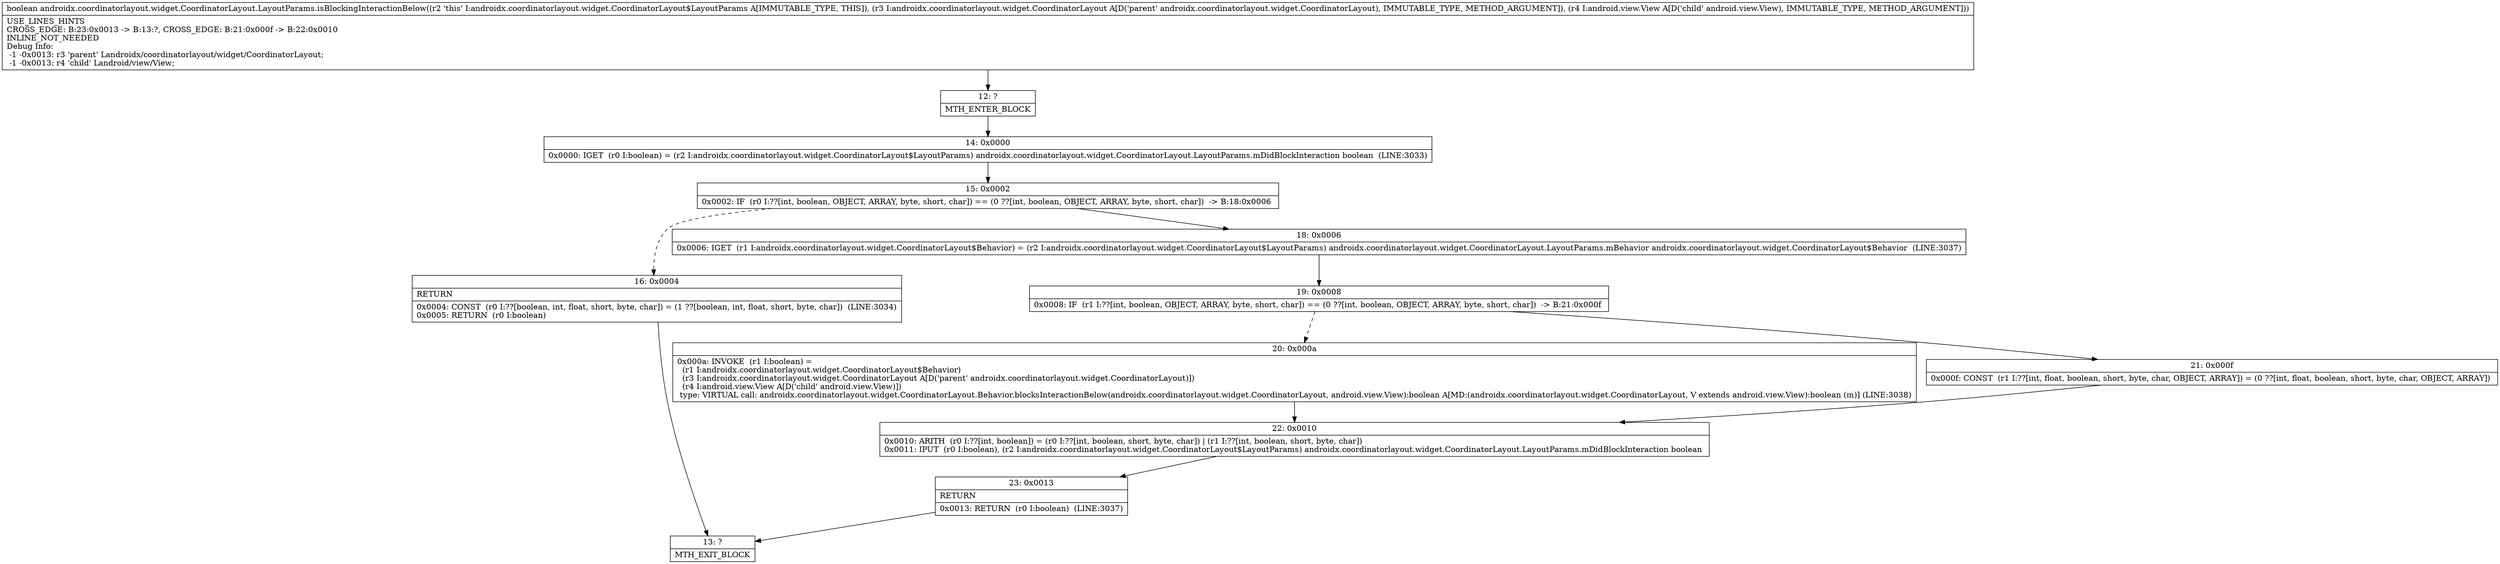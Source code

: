 digraph "CFG forandroidx.coordinatorlayout.widget.CoordinatorLayout.LayoutParams.isBlockingInteractionBelow(Landroidx\/coordinatorlayout\/widget\/CoordinatorLayout;Landroid\/view\/View;)Z" {
Node_12 [shape=record,label="{12\:\ ?|MTH_ENTER_BLOCK\l}"];
Node_14 [shape=record,label="{14\:\ 0x0000|0x0000: IGET  (r0 I:boolean) = (r2 I:androidx.coordinatorlayout.widget.CoordinatorLayout$LayoutParams) androidx.coordinatorlayout.widget.CoordinatorLayout.LayoutParams.mDidBlockInteraction boolean  (LINE:3033)\l}"];
Node_15 [shape=record,label="{15\:\ 0x0002|0x0002: IF  (r0 I:??[int, boolean, OBJECT, ARRAY, byte, short, char]) == (0 ??[int, boolean, OBJECT, ARRAY, byte, short, char])  \-\> B:18:0x0006 \l}"];
Node_16 [shape=record,label="{16\:\ 0x0004|RETURN\l|0x0004: CONST  (r0 I:??[boolean, int, float, short, byte, char]) = (1 ??[boolean, int, float, short, byte, char])  (LINE:3034)\l0x0005: RETURN  (r0 I:boolean) \l}"];
Node_13 [shape=record,label="{13\:\ ?|MTH_EXIT_BLOCK\l}"];
Node_18 [shape=record,label="{18\:\ 0x0006|0x0006: IGET  (r1 I:androidx.coordinatorlayout.widget.CoordinatorLayout$Behavior) = (r2 I:androidx.coordinatorlayout.widget.CoordinatorLayout$LayoutParams) androidx.coordinatorlayout.widget.CoordinatorLayout.LayoutParams.mBehavior androidx.coordinatorlayout.widget.CoordinatorLayout$Behavior  (LINE:3037)\l}"];
Node_19 [shape=record,label="{19\:\ 0x0008|0x0008: IF  (r1 I:??[int, boolean, OBJECT, ARRAY, byte, short, char]) == (0 ??[int, boolean, OBJECT, ARRAY, byte, short, char])  \-\> B:21:0x000f \l}"];
Node_20 [shape=record,label="{20\:\ 0x000a|0x000a: INVOKE  (r1 I:boolean) = \l  (r1 I:androidx.coordinatorlayout.widget.CoordinatorLayout$Behavior)\l  (r3 I:androidx.coordinatorlayout.widget.CoordinatorLayout A[D('parent' androidx.coordinatorlayout.widget.CoordinatorLayout)])\l  (r4 I:android.view.View A[D('child' android.view.View)])\l type: VIRTUAL call: androidx.coordinatorlayout.widget.CoordinatorLayout.Behavior.blocksInteractionBelow(androidx.coordinatorlayout.widget.CoordinatorLayout, android.view.View):boolean A[MD:(androidx.coordinatorlayout.widget.CoordinatorLayout, V extends android.view.View):boolean (m)] (LINE:3038)\l}"];
Node_22 [shape=record,label="{22\:\ 0x0010|0x0010: ARITH  (r0 I:??[int, boolean]) = (r0 I:??[int, boolean, short, byte, char]) \| (r1 I:??[int, boolean, short, byte, char]) \l0x0011: IPUT  (r0 I:boolean), (r2 I:androidx.coordinatorlayout.widget.CoordinatorLayout$LayoutParams) androidx.coordinatorlayout.widget.CoordinatorLayout.LayoutParams.mDidBlockInteraction boolean \l}"];
Node_23 [shape=record,label="{23\:\ 0x0013|RETURN\l|0x0013: RETURN  (r0 I:boolean)  (LINE:3037)\l}"];
Node_21 [shape=record,label="{21\:\ 0x000f|0x000f: CONST  (r1 I:??[int, float, boolean, short, byte, char, OBJECT, ARRAY]) = (0 ??[int, float, boolean, short, byte, char, OBJECT, ARRAY]) \l}"];
MethodNode[shape=record,label="{boolean androidx.coordinatorlayout.widget.CoordinatorLayout.LayoutParams.isBlockingInteractionBelow((r2 'this' I:androidx.coordinatorlayout.widget.CoordinatorLayout$LayoutParams A[IMMUTABLE_TYPE, THIS]), (r3 I:androidx.coordinatorlayout.widget.CoordinatorLayout A[D('parent' androidx.coordinatorlayout.widget.CoordinatorLayout), IMMUTABLE_TYPE, METHOD_ARGUMENT]), (r4 I:android.view.View A[D('child' android.view.View), IMMUTABLE_TYPE, METHOD_ARGUMENT]))  | USE_LINES_HINTS\lCROSS_EDGE: B:23:0x0013 \-\> B:13:?, CROSS_EDGE: B:21:0x000f \-\> B:22:0x0010\lINLINE_NOT_NEEDED\lDebug Info:\l  \-1 \-0x0013: r3 'parent' Landroidx\/coordinatorlayout\/widget\/CoordinatorLayout;\l  \-1 \-0x0013: r4 'child' Landroid\/view\/View;\l}"];
MethodNode -> Node_12;Node_12 -> Node_14;
Node_14 -> Node_15;
Node_15 -> Node_16[style=dashed];
Node_15 -> Node_18;
Node_16 -> Node_13;
Node_18 -> Node_19;
Node_19 -> Node_20[style=dashed];
Node_19 -> Node_21;
Node_20 -> Node_22;
Node_22 -> Node_23;
Node_23 -> Node_13;
Node_21 -> Node_22;
}


